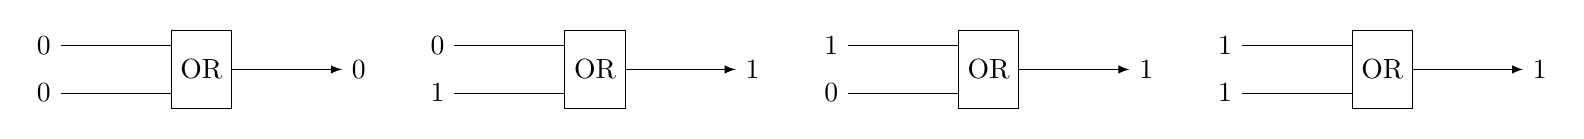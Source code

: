 \begin{tikzpicture}

\begin{scope}
  \node[draw,minimum height=1cm, align=center] (P) at (0,0){OR};
 \node (A) at (-2,0.3) {0};
 \node (B) at (-2,-0.3) {0};
 \node (out) at (2,0) {0};

  \draw($(P.west)+(0,0.3)$) -- (A);
  \draw($(P.west)+(0,-0.3)$) -- (B);
  \draw[->,>=latex](P.east) -- (out);
\end{scope}

\begin{scope}[xshift=5cm]
  \node[draw,minimum height=1cm, align=center] (P) at (0,0){OR};
 \node (A) at (-2,0.3) {0};
 \node (B) at (-2,-0.3) {1};
 \node (out) at (2,0) {1};

  \draw($(P.west)+(0,0.3)$) -- (A);
  \draw($(P.west)+(0,-0.3)$) -- (B);
  \draw[->,>=latex](P.east) -- (out);
\end{scope}

\begin{scope}[xshift=10cm]
  \node[draw,minimum height=1cm, align=center] (P) at (0,0){OR};
 \node (A) at (-2,0.3) {1};
 \node (B) at (-2,-0.3) {0};
 \node (out) at (2,0) {1};

  \draw($(P.west)+(0,0.3)$) -- (A);
  \draw($(P.west)+(0,-0.3)$) -- (B);
  \draw[->,>=latex](P.east) -- (out);
\end{scope}

\begin{scope}[xshift=15cm]
  \node[draw,minimum height=1cm, align=center] (P) at (0,0){OR};
 \node (A) at (-2,0.3) {1};
 \node (B) at (-2,-0.3) {1};
 \node (out) at (2,0) {1};

  \draw($(P.west)+(0,0.3)$) -- (A);
  \draw($(P.west)+(0,-0.3)$) -- (B);
  \draw[->,>=latex](P.east) -- (out);
\end{scope}
\end{tikzpicture}